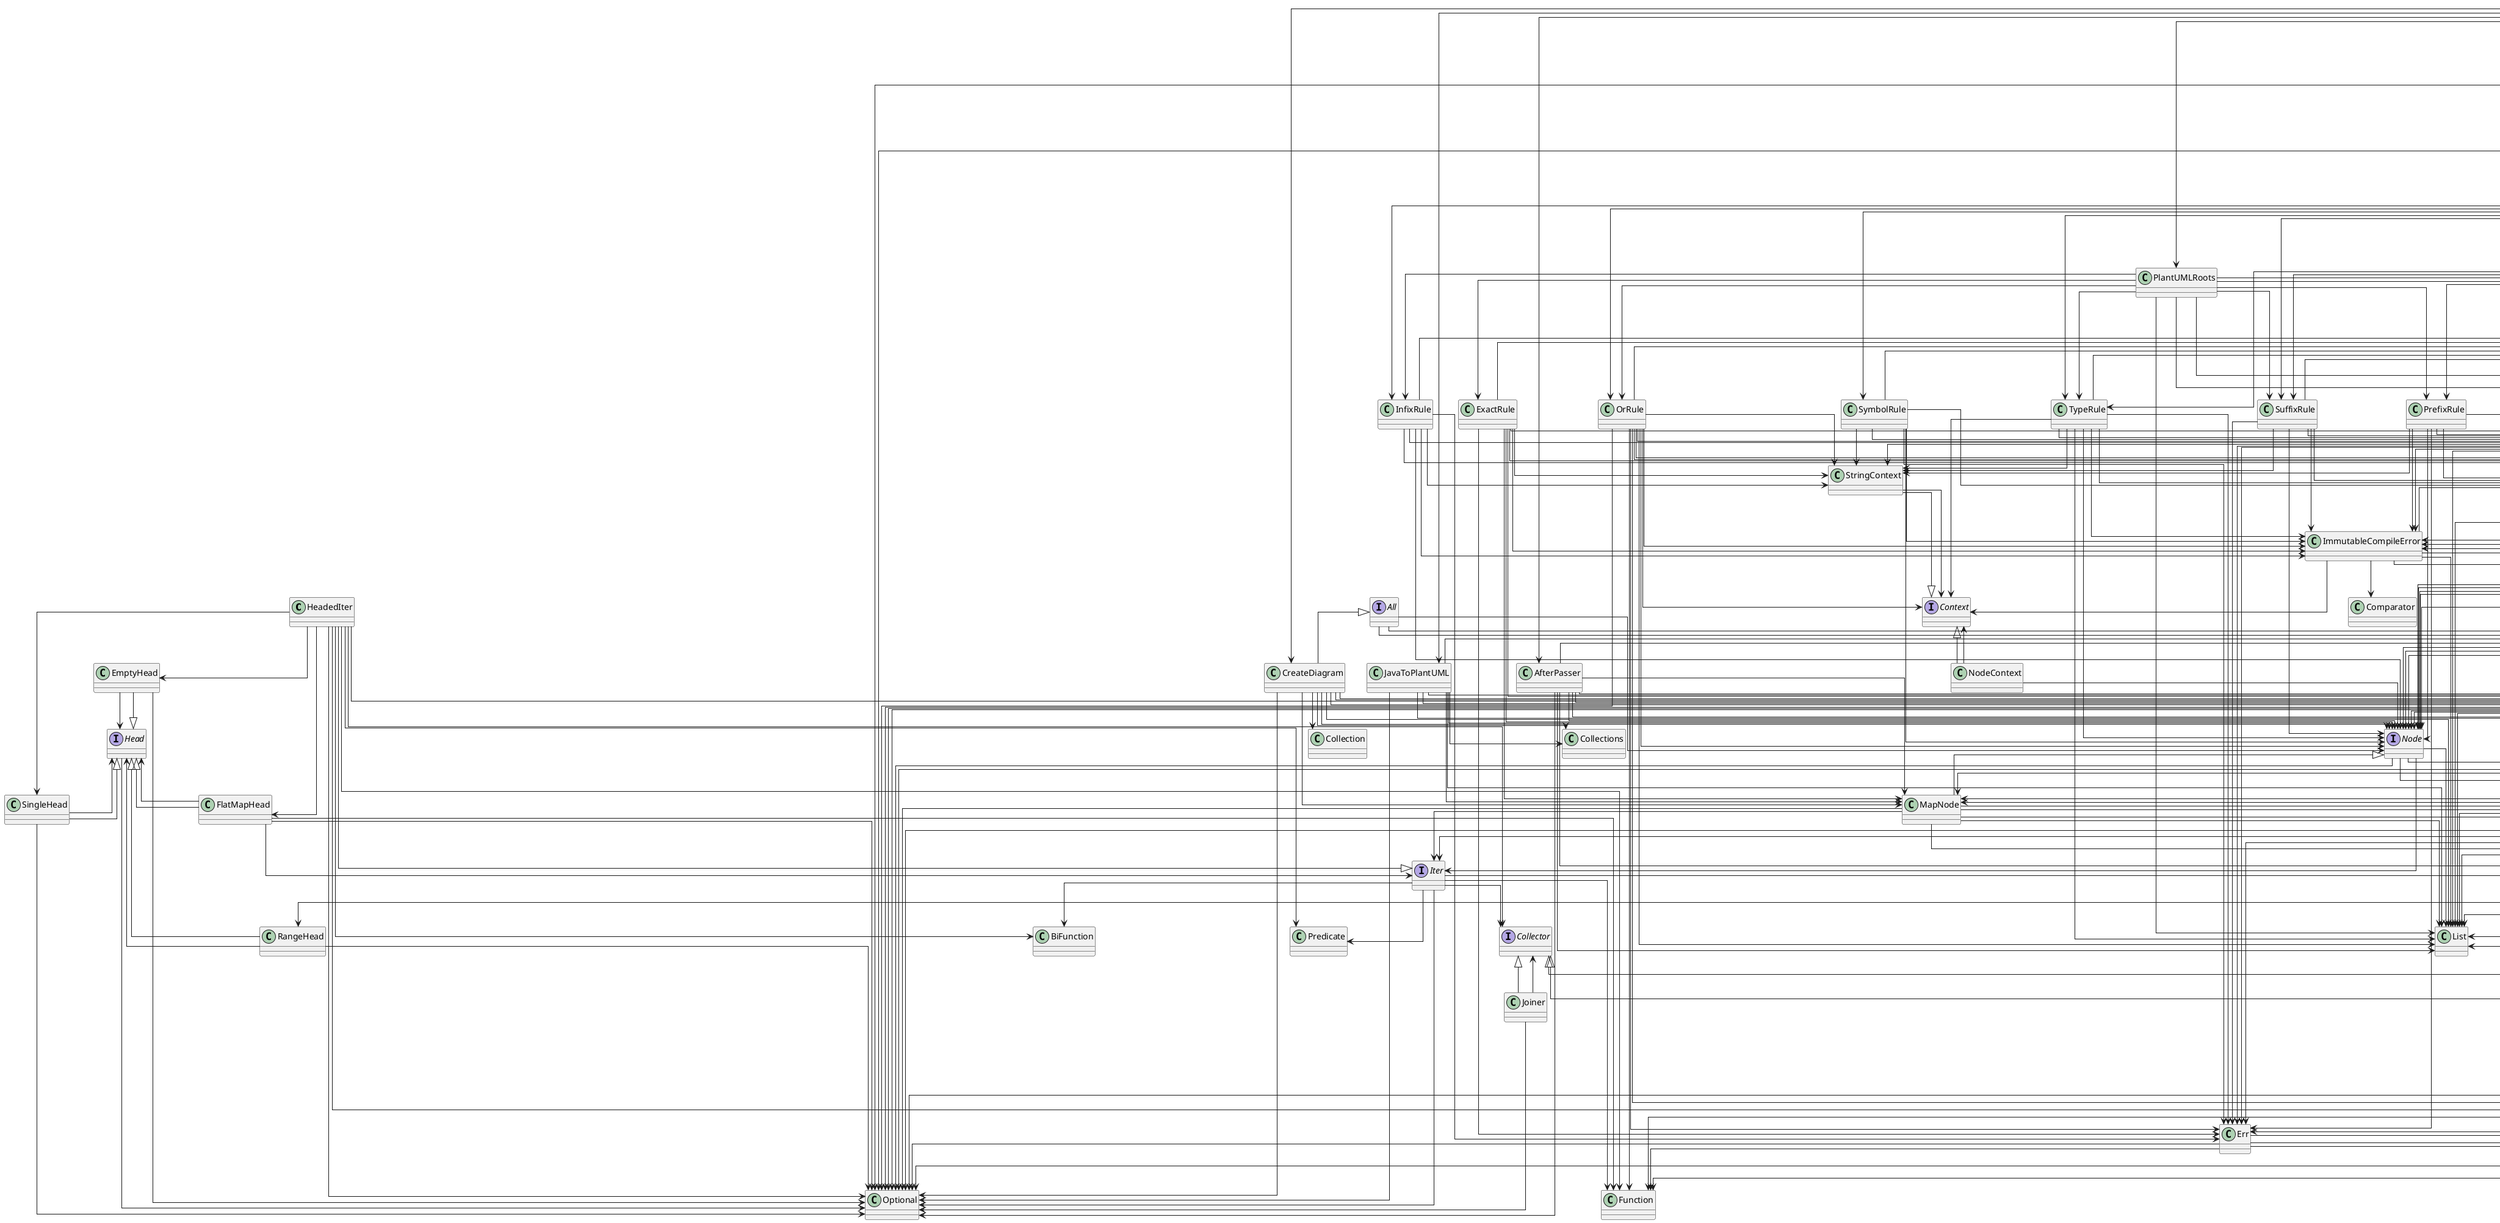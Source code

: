 @startuml
skinparam linetype ortho
HeadedIter --> Collector
HeadedIter --> EmptyHead
HeadedIter --> FlatMapHead
HeadedIter --> SingleHead
HeadedIter --> Ok
HeadedIter --> Result
HeadedIter --> Optional
HeadedIter --> BiFunction
HeadedIter --> Function
HeadedIter --> Predicate
class HeadedIter
Iter <|-- HeadedIter
Roots --> Node
Roots --> Location
Roots --> Map
class Roots
All --> Node
All --> Location
All --> Map
interface All
SymbolRule --> Err
SymbolRule --> Result
SymbolRule --> Node
SymbolRule --> StringContext
SymbolRule --> CompileError
SymbolRule --> ImmutableCompileError
class SymbolRule
Rule <|-- SymbolRule
EmptyHead --> Head
EmptyHead --> Optional
class EmptyHead
Head <|-- EmptyHead
JavaRoots --> Namespaced
JavaRoots --> ContextRule
JavaRoots --> DivideRule
JavaRoots --> InfixRule
JavaRoots --> NodeRule
JavaRoots --> OrRule
JavaRoots --> Rule
JavaRoots --> StringRule
JavaRoots --> StripRule
JavaRoots --> SuffixRule
JavaRoots --> SymbolRule
JavaRoots --> TypeRule
JavaRoots --> StatementFolder
JavaRoots --> List
class JavaRoots
Sources --> Result
Sources --> IOException
Sources --> Map
interface Sources
Iters --> Tuple2
Iters --> RangeHead
Iters --> ArrayList
Iters --> List
Iters --> Map
Iters --> Set
class Iters
PlantUMLRoots --> DivideRule
PlantUMLRoots --> ExactRule
PlantUMLRoots --> InfixRule
PlantUMLRoots --> OrRule
PlantUMLRoots --> PrefixRule
PlantUMLRoots --> Rule
PlantUMLRoots --> StringRule
PlantUMLRoots --> SuffixRule
PlantUMLRoots --> TypeRule
PlantUMLRoots --> StatementFolder
PlantUMLRoots --> List
class PlantUMLRoots
SafeFiles --> Iter
SafeFiles --> Iters
SafeFiles --> Err
SafeFiles --> Ok
SafeFiles --> Result
SafeFiles --> IOException
SafeFiles --> Files
SafeFiles --> Path
SafeFiles --> Optional
SafeFiles --> Collectors
SafeFiles --> Stream
class SafeFiles
Lexer --> Result
Lexer --> CompileError
Lexer --> Location
Lexer --> Map
interface Lexer
StringRule --> Err
StringRule --> Ok
StringRule --> Result
StringRule --> CompileError
StringRule --> MapNode
StringRule --> Node
StringRule --> ImmutableCompileError
class StringRule
Rule <|-- StringRule
ThrowableError --> Error
ThrowableError --> PrintWriter
ThrowableError --> StringWriter
class ThrowableError
Error <|-- ThrowableError
class Tuple2
ApplicationError --> Error
class ApplicationError
Error <|-- ApplicationError
PathSources --> SafeFiles
PathSources --> Tuple2
PathSources --> MapCollector
PathSources --> ResultCollector
PathSources --> Result
PathSources --> IOException
PathSources --> Files
PathSources --> Path
PathSources --> Map
class PathSources
Sources <|-- PathSources
StatementFolder --> DivideState
class StatementFolder
Folder <|-- StatementFolder
AfterPasser --> Tuple2
AfterPasser --> MapNode
AfterPasser --> Node
AfterPasser --> ParseState
AfterPasser --> ArrayList
AfterPasser --> List
AfterPasser --> Optional
AfterPasser --> Stream
class AfterPasser
Passer <|-- AfterPasser
ImmutableCompileError --> Context
ImmutableCompileError --> ArrayList
ImmutableCompileError --> Comparator
ImmutableCompileError --> List
ImmutableCompileError --> Collectors
class ImmutableCompileError
CompileError <|-- ImmutableCompileError
Source --> Result
Source --> IOException
interface Source
Folder --> DivideState
interface Folder
DivideState --> Stream
interface DivideState
JavaToPlantUML --> Tuple2
JavaToPlantUML --> MapNode
JavaToPlantUML --> Node
JavaToPlantUML --> ParseState
JavaToPlantUML --> ArrayList
JavaToPlantUML --> Collections
JavaToPlantUML --> List
JavaToPlantUML --> Optional
class JavaToPlantUML
Passer <|-- JavaToPlantUML
CreateDiagram --> MapNode
CreateDiagram --> Node
CreateDiagram --> Location
CreateDiagram --> ArrayList
CreateDiagram --> Collection
CreateDiagram --> Collections
CreateDiagram --> List
CreateDiagram --> Map
CreateDiagram --> Optional
class CreateDiagram
All <|-- CreateDiagram
RuleGenerator --> Tuple2
RuleGenerator --> Iters
RuleGenerator --> MapCollector
RuleGenerator --> ResultCollector
RuleGenerator --> Result
RuleGenerator --> CompileError
RuleGenerator --> Rule
RuleGenerator --> Location
RuleGenerator --> Map
class RuleGenerator
Generator <|-- RuleGenerator
Generator --> Result
Generator --> CompileError
Generator --> Location
Generator --> Map
interface Generator
FlatMapHead --> Head
FlatMapHead --> Iter
FlatMapHead --> Optional
FlatMapHead --> Function
class FlatMapHead
Head <|-- FlatMapHead
Passer --> Tuple2
Passer --> Node
Passer --> ParseState
Passer --> Optional
interface Passer
ResultCollector --> Ok
ResultCollector --> Result
class ResultCollector
Collector <|-- ResultCollector
InfixRule --> Err
InfixRule --> Result
InfixRule --> Node
InfixRule --> StringContext
InfixRule --> CompileError
InfixRule --> ImmutableCompileError
class InfixRule
Rule <|-- InfixRule
PrefixRule --> Err
PrefixRule --> Result
PrefixRule --> CompileError
PrefixRule --> Node
PrefixRule --> StringContext
PrefixRule --> ImmutableCompileError
class PrefixRule
Rule <|-- PrefixRule
MapCollector --> Tuple2
MapCollector --> HashMap
MapCollector --> Map
class MapCollector
Collector <|-- MapCollector
NodeContext --> Context
NodeContext --> Node
class NodeContext
Context <|-- NodeContext
CompileApplication --> ApplicationError
CompileApplication --> ThrowableError
CompileApplication --> Location
CompileApplication --> Sources
CompileApplication --> Targets
CompileApplication --> Generator
CompileApplication --> Lexer
CompileApplication --> Parser
CompileApplication --> Roots
CompileApplication --> Map
CompileApplication --> Optional
class CompileApplication
Application <|-- CompileApplication
ExactRule --> Err
ExactRule --> Ok
ExactRule --> Result
ExactRule --> CompileError
ExactRule --> MapNode
ExactRule --> Node
ExactRule --> StringContext
ExactRule --> ImmutableCompileError
class ExactRule
Rule <|-- ExactRule
PathSource --> SafeFiles
PathSource --> Result
PathSource --> IOException
PathSource --> Path
PathSource --> ArrayList
PathSource --> List
class PathSource
Source <|-- PathSource
interface Collector
Head --> Optional
interface Head
TypeRule --> Err
TypeRule --> Result
TypeRule --> Context
TypeRule --> Node
TypeRule --> StringContext
TypeRule --> CompileError
TypeRule --> ImmutableCompileError
TypeRule --> List
class TypeRule
Rule <|-- TypeRule
Joiner --> Collector
Joiner --> Optional
class Joiner
Collector <|-- Joiner
Node --> Tuple2
Node --> Iter
Node --> List
Node --> Map
Node --> Optional
interface Node
OrRule --> Err
OrRule --> Ok
OrRule --> Result
OrRule --> Context
OrRule --> Node
OrRule --> StringContext
OrRule --> CompileError
OrRule --> ImmutableCompileError
OrRule --> ArrayList
OrRule --> List
OrRule --> Optional
OrRule --> Function
class OrRule
Rule <|-- OrRule
ParseState --> Location
class ParseState
NodeRule --> Err
NodeRule --> Ok
NodeRule --> Result
NodeRule --> MapNode
NodeRule --> Node
NodeRule --> CompileError
NodeRule --> ImmutableCompileError
class NodeRule
Rule <|-- NodeRule
CompileError --> Error
interface CompileError
Error <|-- CompileError
Rule --> Result
Rule --> CompileError
Rule --> Node
interface Rule
Namespaced --> DelimitedFolder
Namespaced --> DivideRule
Namespaced --> PrefixRule
Namespaced --> Rule
Namespaced --> StringRule
Namespaced --> StripRule
Namespaced --> SuffixRule
Namespaced --> TypeRule
class Namespaced
DelimitedFolder --> DivideState
class DelimitedFolder
Folder <|-- DelimitedFolder
TreeParser --> Tuple2
TreeParser --> Iters
TreeParser --> MapCollector
TreeParser --> Node
TreeParser --> Location
TreeParser --> ParseState
TreeParser --> ArrayList
TreeParser --> List
TreeParser --> Map
class TreeParser
Parser <|-- TreeParser
Location --> List
class Location
interface Parser
StringContext --> Context
class StringContext
Context <|-- StringContext
PathTargets --> SafeFiles
PathTargets --> Iters
PathTargets --> IOException
PathTargets --> Files
PathTargets --> Path
PathTargets --> Map
PathTargets --> Optional
class PathTargets
Targets <|-- PathTargets
SingleHead --> Head
SingleHead --> Optional
class SingleHead
Head <|-- SingleHead
StripRule --> Result
StripRule --> CompileError
StripRule --> Node
class StripRule
Rule <|-- StripRule
interface Error
Iter --> Collector
Iter --> Result
Iter --> Optional
Iter --> BiFunction
Iter --> Function
Iter --> Predicate
interface Iter
Ok --> Tuple2
Ok --> Optional
Ok --> Function
Ok --> Supplier
class Ok
Result <|-- Ok
Application --> Optional
interface Application
RangeHead --> Head
RangeHead --> Optional
class RangeHead
Head <|-- RangeHead
DivideRule --> Iters
DivideRule --> ResultCollector
DivideRule --> Err
DivideRule --> Ok
DivideRule --> Result
DivideRule --> MapNode
DivideRule --> Node
DivideRule --> DivideState
DivideRule --> MutableDivideState
DivideRule --> Folder
DivideRule --> CompileError
DivideRule --> ImmutableCompileError
DivideRule --> ArrayList
DivideRule --> List
DivideRule --> Optional
class DivideRule
Rule <|-- DivideRule
Err --> Tuple2
Err --> Optional
Err --> Function
Err --> Supplier
class Err
Result <|-- Err
RuleLexer --> Tuple2
RuleLexer --> Iters
RuleLexer --> MapCollector
RuleLexer --> ResultCollector
RuleLexer --> Result
RuleLexer --> CompileError
RuleLexer --> Node
RuleLexer --> Rule
RuleLexer --> Location
RuleLexer --> Map
class RuleLexer
Lexer <|-- RuleLexer
interface Context
SuffixRule --> Err
SuffixRule --> Result
SuffixRule --> CompileError
SuffixRule --> Node
SuffixRule --> StringContext
SuffixRule --> ImmutableCompileError
class SuffixRule
Rule <|-- SuffixRule
Result --> Tuple2
Result --> Optional
Result --> Function
Result --> Supplier
interface Result
Main --> Application
Main --> CompileApplication
Main --> JavaRoots
Main --> PlantUMLRoots
Main --> Error
Main --> PathSources
Main --> PathTargets
Main --> Sources
Main --> Targets
Main --> CreateDiagram
Main --> AfterPasser
Main --> JavaToPlantUML
Main --> Lexer
Main --> Parser
Main --> RuleGenerator
Main --> RuleLexer
Main --> TreeParser
Main --> Paths
class Main
MutableDivideState --> ArrayList
MutableDivideState --> List
MutableDivideState --> Stream
class MutableDivideState
DivideState <|-- MutableDivideState
MapNode --> Tuple2
MapNode --> Iter
MapNode --> Iters
MapNode --> HashMap
MapNode --> List
MapNode --> Map
MapNode --> Optional
class MapNode
Node <|-- MapNode
Targets --> IOException
Targets --> Map
Targets --> Optional
interface Targets
ContextRule --> Result
ContextRule --> Node
ContextRule --> StringContext
ContextRule --> CompileError
ContextRule --> ImmutableCompileError
ContextRule --> List
class ContextRule
Rule <|-- ContextRule
@enduml
